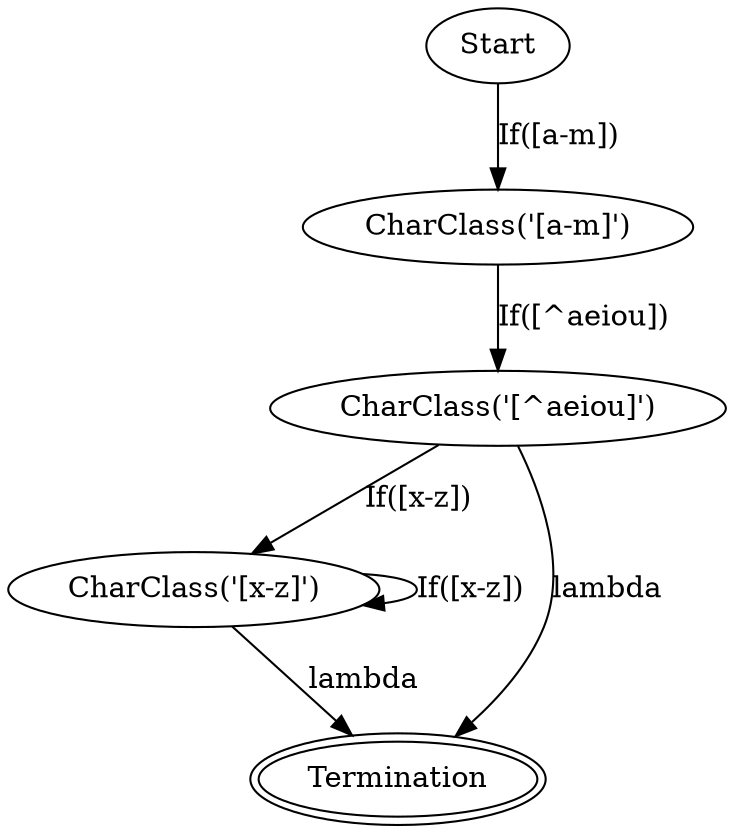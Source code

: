 digraph FSM {
node0 [label="Start"];
node0 -> node1 [label="If([a-m])"];
node1 [label="CharClass('[a-m]')"];
node1 -> node2 [label="If([^aeiou])"];
node2 [label="CharClass('[^aeiou]')"];
node2 -> node3 [label="If([x-z])"];
node2 -> node4 [label="lambda"];
node3 [label="CharClass('[x-z]')"];
node3 -> node3 [label="If([x-z])"];
node3 -> node4 [label="lambda"];
node4 [label="Termination", peripheries=2];
}
